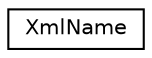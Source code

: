 digraph "类继承关系图"
{
  edge [fontname="Helvetica",fontsize="10",labelfontname="Helvetica",labelfontsize="10"];
  node [fontname="Helvetica",fontsize="10",shape=record];
  rankdir="LR";
  Node0 [label="XmlName",height=0.2,width=0.4,color="black", fillcolor="white", style="filled",URL="$struct_xml_name.html"];
}
